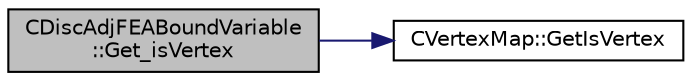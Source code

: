 digraph "CDiscAdjFEABoundVariable::Get_isVertex"
{
  edge [fontname="Helvetica",fontsize="10",labelfontname="Helvetica",labelfontsize="10"];
  node [fontname="Helvetica",fontsize="10",shape=record];
  rankdir="LR";
  Node11 [label="CDiscAdjFEABoundVariable\l::Get_isVertex",height=0.2,width=0.4,color="black", fillcolor="grey75", style="filled", fontcolor="black"];
  Node11 -> Node12 [color="midnightblue",fontsize="10",style="solid",fontname="Helvetica"];
  Node12 [label="CVertexMap::GetIsVertex",height=0.2,width=0.4,color="black", fillcolor="white", style="filled",URL="$class_c_vertex_map.html#a6f9fcc87ce7ad5cdbad4728e1c39b045",tooltip="Get wheter a point is marked as vertex. "];
}
